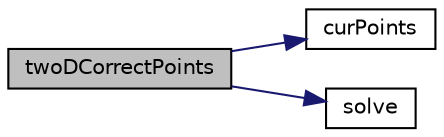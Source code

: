 digraph "twoDCorrectPoints"
{
  bgcolor="transparent";
  edge [fontname="Helvetica",fontsize="10",labelfontname="Helvetica",labelfontsize="10"];
  node [fontname="Helvetica",fontsize="10",shape=record];
  rankdir="LR";
  Node1 [label="twoDCorrectPoints",height=0.2,width=0.4,color="black", fillcolor="grey75", style="filled" fontcolor="black"];
  Node1 -> Node2 [color="midnightblue",fontsize="10",style="solid",fontname="Helvetica"];
  Node2 [label="curPoints",height=0.2,width=0.4,color="black",URL="$classFoam_1_1motionSolver.html#a93f08be44796a1e710840af8168d597a",tooltip="Provide current points for motion. Uses current motion field. "];
  Node1 -> Node3 [color="midnightblue",fontsize="10",style="solid",fontname="Helvetica"];
  Node3 [label="solve",height=0.2,width=0.4,color="black",URL="$classFoam_1_1motionSolver.html#aacd6f92a174ec1ebe14983fc21ec498c",tooltip="Solve for motion. "];
}
